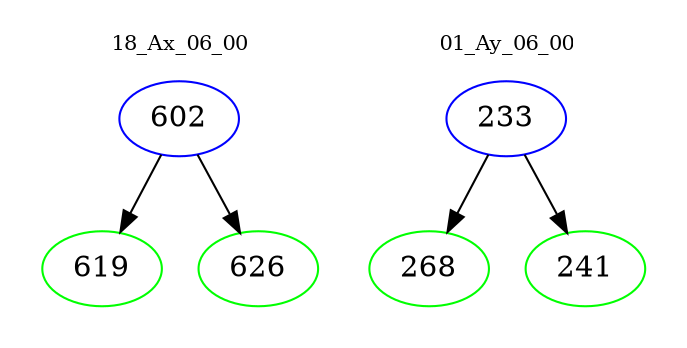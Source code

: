 digraph{
subgraph cluster_0 {
color = white
label = "18_Ax_06_00";
fontsize=10;
T0_602 [label="602", color="blue"]
T0_602 -> T0_619 [color="black"]
T0_619 [label="619", color="green"]
T0_602 -> T0_626 [color="black"]
T0_626 [label="626", color="green"]
}
subgraph cluster_1 {
color = white
label = "01_Ay_06_00";
fontsize=10;
T1_233 [label="233", color="blue"]
T1_233 -> T1_268 [color="black"]
T1_268 [label="268", color="green"]
T1_233 -> T1_241 [color="black"]
T1_241 [label="241", color="green"]
}
}
